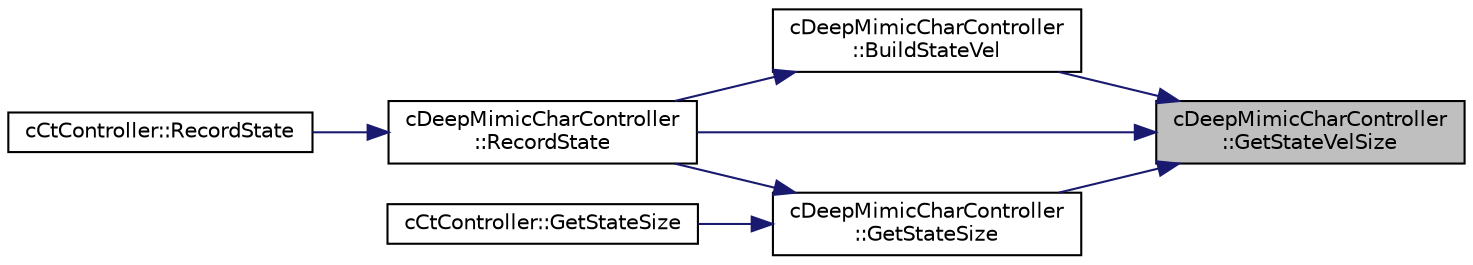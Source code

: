 digraph "cDeepMimicCharController::GetStateVelSize"
{
 // LATEX_PDF_SIZE
  edge [fontname="Helvetica",fontsize="10",labelfontname="Helvetica",labelfontsize="10"];
  node [fontname="Helvetica",fontsize="10",shape=record];
  rankdir="RL";
  Node1 [label="cDeepMimicCharController\l::GetStateVelSize",height=0.2,width=0.4,color="black", fillcolor="grey75", style="filled", fontcolor="black",tooltip=" "];
  Node1 -> Node2 [dir="back",color="midnightblue",fontsize="10",style="solid",fontname="Helvetica"];
  Node2 [label="cDeepMimicCharController\l::BuildStateVel",height=0.2,width=0.4,color="black", fillcolor="white", style="filled",URL="$classc_deep_mimic_char_controller.html#a3a35e6d7bc79f90096215a43b508728f",tooltip=" "];
  Node2 -> Node3 [dir="back",color="midnightblue",fontsize="10",style="solid",fontname="Helvetica"];
  Node3 [label="cDeepMimicCharController\l::RecordState",height=0.2,width=0.4,color="black", fillcolor="white", style="filled",URL="$classc_deep_mimic_char_controller.html#a338b2c5e9bdfb90f2aba993442514a7e",tooltip=" "];
  Node3 -> Node4 [dir="back",color="midnightblue",fontsize="10",style="solid",fontname="Helvetica"];
  Node4 [label="cCtController::RecordState",height=0.2,width=0.4,color="black", fillcolor="white", style="filled",URL="$classc_ct_controller.html#a3add308061c76bcd016e0b972d51c72d",tooltip=" "];
  Node1 -> Node5 [dir="back",color="midnightblue",fontsize="10",style="solid",fontname="Helvetica"];
  Node5 [label="cDeepMimicCharController\l::GetStateSize",height=0.2,width=0.4,color="black", fillcolor="white", style="filled",URL="$classc_deep_mimic_char_controller.html#a24d3a5cd73ba5dfdfd7532d07a9463ae",tooltip=" "];
  Node5 -> Node6 [dir="back",color="midnightblue",fontsize="10",style="solid",fontname="Helvetica"];
  Node6 [label="cCtController::GetStateSize",height=0.2,width=0.4,color="black", fillcolor="white", style="filled",URL="$classc_ct_controller.html#acf8ace170c0b403bfbe4e1cb47d40038",tooltip=" "];
  Node5 -> Node3 [dir="back",color="midnightblue",fontsize="10",style="solid",fontname="Helvetica"];
  Node1 -> Node3 [dir="back",color="midnightblue",fontsize="10",style="solid",fontname="Helvetica"];
}
